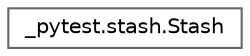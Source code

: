 digraph "Graphical Class Hierarchy"
{
 // LATEX_PDF_SIZE
  bgcolor="transparent";
  edge [fontname=Helvetica,fontsize=10,labelfontname=Helvetica,labelfontsize=10];
  node [fontname=Helvetica,fontsize=10,shape=box,height=0.2,width=0.4];
  rankdir="LR";
  Node0 [id="Node000000",label="_pytest.stash.Stash",height=0.2,width=0.4,color="grey40", fillcolor="white", style="filled",URL="$class__pytest_1_1stash_1_1_stash.html",tooltip=" "];
}
